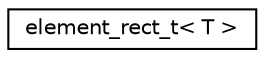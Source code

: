 digraph "Graphical Class Hierarchy"
{
 // LATEX_PDF_SIZE
  edge [fontname="Helvetica",fontsize="10",labelfontname="Helvetica",labelfontsize="10"];
  node [fontname="Helvetica",fontsize="10",shape=record];
  rankdir="LR";
  Node0 [label="element_rect_t\< T \>",height=0.2,width=0.4,color="black", fillcolor="white", style="filled",URL="$d4/ddf/structsps_1_1element__rect__t.html",tooltip="Element representation."];
}
